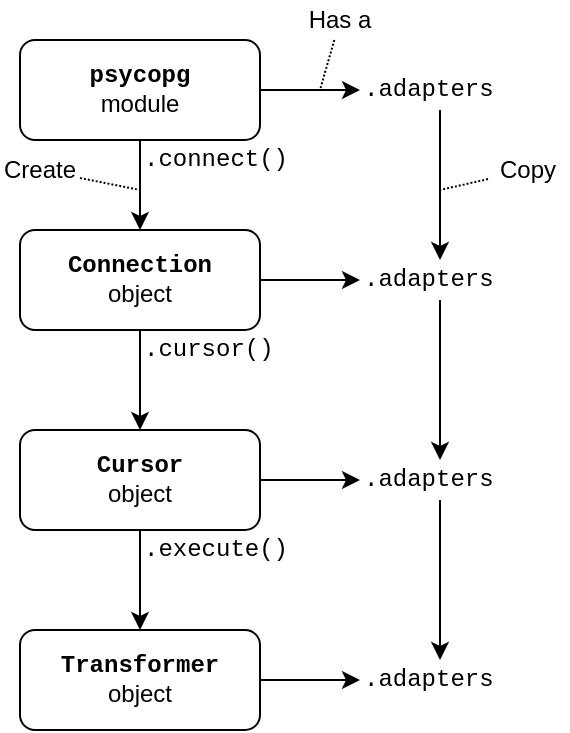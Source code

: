 <mxfile compressed="false" version="14.6.13" type="device">
  <diagram id="THISp3X85jFCtBEH0bao" name="Page-1">
    <mxGraphModel dx="675" dy="400" grid="1" gridSize="10" guides="1" tooltips="1" connect="1" arrows="1" fold="1" page="1" pageScale="1" pageWidth="827" pageHeight="1169" math="0" shadow="0">
      <root>
        <mxCell id="0" />
        <mxCell id="1" parent="0" />
        <mxCell id="uy255Msn6vtulWmyCIR1-12" style="edgeStyle=orthogonalEdgeStyle;rounded=0;orthogonalLoop=1;jettySize=auto;html=1;entryX=0;entryY=0.5;entryDx=0;entryDy=0;fontFamily=Courier New;exitX=1;exitY=0.5;exitDx=0;exitDy=0;" edge="1" parent="1" source="uy255Msn6vtulWmyCIR1-29" target="uy255Msn6vtulWmyCIR1-11">
          <mxGeometry relative="1" as="geometry">
            <mxPoint x="280" y="210" as="sourcePoint" />
          </mxGeometry>
        </mxCell>
        <mxCell id="uy255Msn6vtulWmyCIR1-15" style="edgeStyle=orthogonalEdgeStyle;rounded=0;orthogonalLoop=1;jettySize=auto;html=1;fontFamily=Courier New;exitX=1;exitY=0.5;exitDx=0;exitDy=0;" edge="1" parent="1" source="uy255Msn6vtulWmyCIR1-30" target="uy255Msn6vtulWmyCIR1-14">
          <mxGeometry relative="1" as="geometry">
            <mxPoint x="280" y="320" as="sourcePoint" />
          </mxGeometry>
        </mxCell>
        <mxCell id="uy255Msn6vtulWmyCIR1-39" style="edgeStyle=orthogonalEdgeStyle;rounded=0;orthogonalLoop=1;jettySize=auto;html=1;entryX=0.5;entryY=0;entryDx=0;entryDy=0;fontFamily=Courier New;" edge="1" parent="1" source="uy255Msn6vtulWmyCIR1-11" target="uy255Msn6vtulWmyCIR1-14">
          <mxGeometry relative="1" as="geometry" />
        </mxCell>
        <mxCell id="uy255Msn6vtulWmyCIR1-11" value=".adapters" style="text;html=1;strokeColor=none;fillColor=none;align=left;verticalAlign=middle;whiteSpace=wrap;rounded=0;fontFamily=Courier New;" vertex="1" parent="1">
          <mxGeometry x="330" y="185" width="80" height="20" as="geometry" />
        </mxCell>
        <mxCell id="uy255Msn6vtulWmyCIR1-40" style="edgeStyle=orthogonalEdgeStyle;rounded=0;orthogonalLoop=1;jettySize=auto;html=1;entryX=0.5;entryY=0;entryDx=0;entryDy=0;fontFamily=Courier New;" edge="1" parent="1" source="uy255Msn6vtulWmyCIR1-14" target="uy255Msn6vtulWmyCIR1-27">
          <mxGeometry relative="1" as="geometry" />
        </mxCell>
        <mxCell id="uy255Msn6vtulWmyCIR1-14" value=".adapters" style="text;html=1;strokeColor=none;fillColor=none;align=left;verticalAlign=middle;whiteSpace=wrap;rounded=0;fontFamily=Courier New;" vertex="1" parent="1">
          <mxGeometry x="330" y="285" width="80" height="20" as="geometry" />
        </mxCell>
        <mxCell id="uy255Msn6vtulWmyCIR1-28" style="edgeStyle=orthogonalEdgeStyle;rounded=0;orthogonalLoop=1;jettySize=auto;html=1;entryX=0;entryY=0.5;entryDx=0;entryDy=0;fontFamily=Courier New;exitX=1;exitY=0.5;exitDx=0;exitDy=0;" edge="1" parent="1" source="uy255Msn6vtulWmyCIR1-31" target="uy255Msn6vtulWmyCIR1-27">
          <mxGeometry relative="1" as="geometry">
            <mxPoint x="280" y="440" as="sourcePoint" />
          </mxGeometry>
        </mxCell>
        <mxCell id="uy255Msn6vtulWmyCIR1-18" value=".cursor()" style="text;html=1;strokeColor=none;fillColor=none;align=left;verticalAlign=middle;whiteSpace=wrap;rounded=0;fontFamily=Courier New;" vertex="1" parent="1">
          <mxGeometry x="220" y="220" width="80" height="20" as="geometry" />
        </mxCell>
        <mxCell id="uy255Msn6vtulWmyCIR1-26" style="edgeStyle=orthogonalEdgeStyle;rounded=0;orthogonalLoop=1;jettySize=auto;html=1;entryX=0;entryY=0.5;entryDx=0;entryDy=0;fontFamily=Courier New;" edge="1" parent="1" source="uy255Msn6vtulWmyCIR1-19" target="uy255Msn6vtulWmyCIR1-25">
          <mxGeometry relative="1" as="geometry" />
        </mxCell>
        <mxCell id="uy255Msn6vtulWmyCIR1-34" style="edgeStyle=orthogonalEdgeStyle;rounded=0;orthogonalLoop=1;jettySize=auto;html=1;fontFamily=Courier New;" edge="1" parent="1" source="uy255Msn6vtulWmyCIR1-19" target="uy255Msn6vtulWmyCIR1-29">
          <mxGeometry relative="1" as="geometry" />
        </mxCell>
        <mxCell id="uy255Msn6vtulWmyCIR1-19" value="&lt;b&gt;psycopg&lt;/b&gt;&lt;br&gt;&lt;font face=&quot;Helvetica&quot;&gt;module&lt;/font&gt;" style="rounded=1;whiteSpace=wrap;html=1;fontFamily=Courier New;" vertex="1" parent="1">
          <mxGeometry x="160" y="75" width="120" height="50" as="geometry" />
        </mxCell>
        <UserObject label=".connect()" link="../api/connections.html" id="uy255Msn6vtulWmyCIR1-20">
          <mxCell style="text;html=1;strokeColor=none;fillColor=none;align=left;verticalAlign=middle;whiteSpace=wrap;rounded=0;fontFamily=Courier New;" vertex="1" parent="1">
            <mxGeometry x="220" y="125" width="80" height="20" as="geometry" />
          </mxCell>
        </UserObject>
        <mxCell id="uy255Msn6vtulWmyCIR1-21" value=".execute()" style="text;html=1;strokeColor=none;fillColor=none;align=left;verticalAlign=middle;whiteSpace=wrap;rounded=0;fontFamily=Courier New;" vertex="1" parent="1">
          <mxGeometry x="220" y="320" width="80" height="20" as="geometry" />
        </mxCell>
        <mxCell id="uy255Msn6vtulWmyCIR1-37" style="edgeStyle=orthogonalEdgeStyle;rounded=0;orthogonalLoop=1;jettySize=auto;html=1;entryX=0.5;entryY=0;entryDx=0;entryDy=0;fontFamily=Courier New;" edge="1" parent="1" source="uy255Msn6vtulWmyCIR1-25" target="uy255Msn6vtulWmyCIR1-11">
          <mxGeometry relative="1" as="geometry" />
        </mxCell>
        <mxCell id="uy255Msn6vtulWmyCIR1-25" value=".adapters" style="text;html=1;strokeColor=none;fillColor=none;align=left;verticalAlign=middle;whiteSpace=wrap;rounded=0;fontFamily=Courier New;" vertex="1" parent="1">
          <mxGeometry x="330" y="90" width="80" height="20" as="geometry" />
        </mxCell>
        <mxCell id="uy255Msn6vtulWmyCIR1-27" value=".adapters" style="text;html=1;strokeColor=none;fillColor=none;align=left;verticalAlign=middle;whiteSpace=wrap;rounded=0;fontFamily=Courier New;" vertex="1" parent="1">
          <mxGeometry x="330" y="385" width="80" height="20" as="geometry" />
        </mxCell>
        <mxCell id="uy255Msn6vtulWmyCIR1-35" style="edgeStyle=orthogonalEdgeStyle;rounded=0;orthogonalLoop=1;jettySize=auto;html=1;entryX=0.5;entryY=0;entryDx=0;entryDy=0;fontFamily=Courier New;" edge="1" parent="1" source="uy255Msn6vtulWmyCIR1-29" target="uy255Msn6vtulWmyCIR1-30">
          <mxGeometry relative="1" as="geometry" />
        </mxCell>
        <UserObject label="&lt;b&gt;Connection&lt;/b&gt;&lt;br&gt;&lt;font face=&quot;Helvetica&quot;&gt;object&lt;/font&gt;" link="../api/connections.html" id="uy255Msn6vtulWmyCIR1-29">
          <mxCell style="rounded=1;whiteSpace=wrap;html=1;fontFamily=Courier New;" vertex="1" parent="1">
            <mxGeometry x="160" y="170" width="120" height="50" as="geometry" />
          </mxCell>
        </UserObject>
        <mxCell id="uy255Msn6vtulWmyCIR1-36" style="edgeStyle=orthogonalEdgeStyle;rounded=0;orthogonalLoop=1;jettySize=auto;html=1;fontFamily=Courier New;" edge="1" parent="1" source="uy255Msn6vtulWmyCIR1-30" target="uy255Msn6vtulWmyCIR1-31">
          <mxGeometry relative="1" as="geometry" />
        </mxCell>
        <mxCell id="uy255Msn6vtulWmyCIR1-30" value="&lt;b&gt;Cursor&lt;/b&gt;&lt;br&gt;&lt;font face=&quot;Helvetica&quot;&gt;object&lt;/font&gt;" style="rounded=1;whiteSpace=wrap;html=1;fontFamily=Courier New;" vertex="1" parent="1">
          <mxGeometry x="160" y="270" width="120" height="50" as="geometry" />
        </mxCell>
        <mxCell id="uy255Msn6vtulWmyCIR1-31" value="&lt;b&gt;Transformer&lt;/b&gt;&lt;br&gt;&lt;font face=&quot;Helvetica&quot;&gt;object&lt;/font&gt;" style="rounded=1;whiteSpace=wrap;html=1;fontFamily=Courier New;" vertex="1" parent="1">
          <mxGeometry x="160" y="370" width="120" height="50" as="geometry" />
        </mxCell>
        <mxCell id="uy255Msn6vtulWmyCIR1-46" style="rounded=0;orthogonalLoop=1;jettySize=auto;html=1;fontFamily=Helvetica;endArrow=none;endFill=0;dashed=1;dashPattern=1 1;" edge="1" parent="1" source="uy255Msn6vtulWmyCIR1-41">
          <mxGeometry relative="1" as="geometry">
            <mxPoint x="310" y="100" as="targetPoint" />
          </mxGeometry>
        </mxCell>
        <mxCell id="uy255Msn6vtulWmyCIR1-41" value="Has a" style="text;html=1;strokeColor=none;fillColor=none;align=center;verticalAlign=middle;whiteSpace=wrap;rounded=0;fontFamily=Helvetica;" vertex="1" parent="1">
          <mxGeometry x="300" y="55" width="40" height="20" as="geometry" />
        </mxCell>
        <mxCell id="uy255Msn6vtulWmyCIR1-45" style="rounded=0;orthogonalLoop=1;jettySize=auto;html=1;fontFamily=Helvetica;endArrow=none;endFill=0;dashed=1;dashPattern=1 1;startSize=4;" edge="1" parent="1" source="uy255Msn6vtulWmyCIR1-42">
          <mxGeometry relative="1" as="geometry">
            <mxPoint x="220" y="150" as="targetPoint" />
          </mxGeometry>
        </mxCell>
        <mxCell id="uy255Msn6vtulWmyCIR1-42" value="Create" style="text;html=1;strokeColor=none;fillColor=none;align=center;verticalAlign=middle;whiteSpace=wrap;rounded=0;fontFamily=Helvetica;" vertex="1" parent="1">
          <mxGeometry x="150" y="130" width="40" height="20" as="geometry" />
        </mxCell>
        <mxCell id="uy255Msn6vtulWmyCIR1-47" style="edgeStyle=none;rounded=0;orthogonalLoop=1;jettySize=auto;html=1;fontFamily=Helvetica;endArrow=none;endFill=0;dashed=1;dashPattern=1 1;" edge="1" parent="1" source="uy255Msn6vtulWmyCIR1-43">
          <mxGeometry relative="1" as="geometry">
            <mxPoint x="370" y="150" as="targetPoint" />
          </mxGeometry>
        </mxCell>
        <mxCell id="uy255Msn6vtulWmyCIR1-43" value="Copy" style="text;html=1;strokeColor=none;fillColor=none;align=center;verticalAlign=middle;whiteSpace=wrap;rounded=0;fontFamily=Helvetica;" vertex="1" parent="1">
          <mxGeometry x="394" y="130" width="40" height="20" as="geometry" />
        </mxCell>
      </root>
    </mxGraphModel>
  </diagram>
</mxfile>
